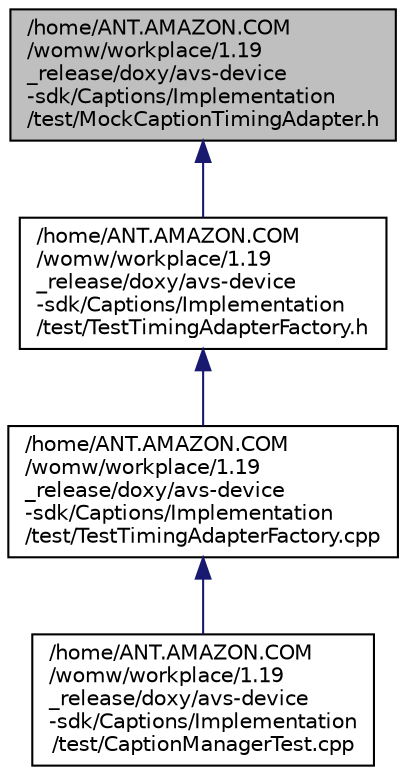 digraph "/home/ANT.AMAZON.COM/womw/workplace/1.19_release/doxy/avs-device-sdk/Captions/Implementation/test/MockCaptionTimingAdapter.h"
{
  edge [fontname="Helvetica",fontsize="10",labelfontname="Helvetica",labelfontsize="10"];
  node [fontname="Helvetica",fontsize="10",shape=record];
  Node49 [label="/home/ANT.AMAZON.COM\l/womw/workplace/1.19\l_release/doxy/avs-device\l-sdk/Captions/Implementation\l/test/MockCaptionTimingAdapter.h",height=0.2,width=0.4,color="black", fillcolor="grey75", style="filled", fontcolor="black"];
  Node49 -> Node50 [dir="back",color="midnightblue",fontsize="10",style="solid",fontname="Helvetica"];
  Node50 [label="/home/ANT.AMAZON.COM\l/womw/workplace/1.19\l_release/doxy/avs-device\l-sdk/Captions/Implementation\l/test/TestTimingAdapterFactory.h",height=0.2,width=0.4,color="black", fillcolor="white", style="filled",URL="$_test_timing_adapter_factory_8h.html"];
  Node50 -> Node51 [dir="back",color="midnightblue",fontsize="10",style="solid",fontname="Helvetica"];
  Node51 [label="/home/ANT.AMAZON.COM\l/womw/workplace/1.19\l_release/doxy/avs-device\l-sdk/Captions/Implementation\l/test/TestTimingAdapterFactory.cpp",height=0.2,width=0.4,color="black", fillcolor="white", style="filled",URL="$_test_timing_adapter_factory_8cpp.html"];
  Node51 -> Node52 [dir="back",color="midnightblue",fontsize="10",style="solid",fontname="Helvetica"];
  Node52 [label="/home/ANT.AMAZON.COM\l/womw/workplace/1.19\l_release/doxy/avs-device\l-sdk/Captions/Implementation\l/test/CaptionManagerTest.cpp",height=0.2,width=0.4,color="black", fillcolor="white", style="filled",URL="$_caption_manager_test_8cpp.html"];
}
